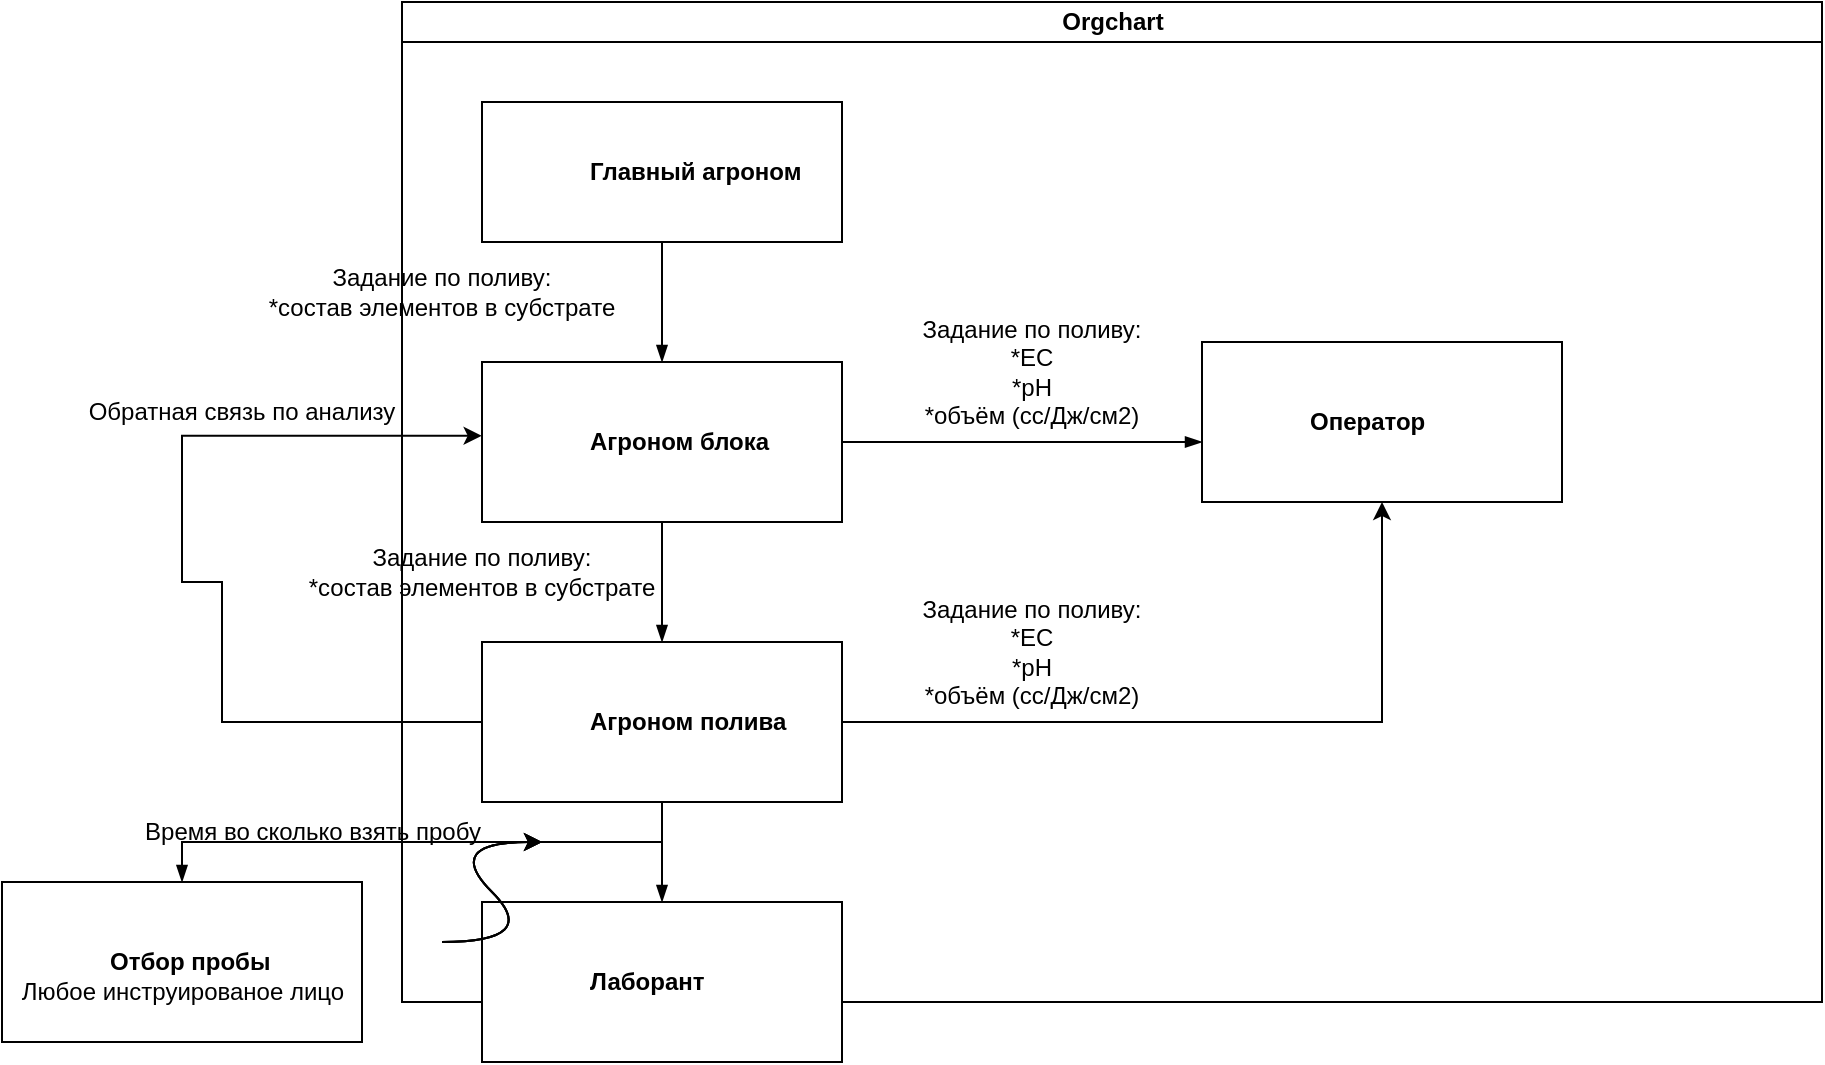 <mxfile version="22.1.7" type="github">
  <diagram id="prtHgNgQTEPvFCAcTncT" name="Page-1">
    <mxGraphModel dx="1815" dy="355" grid="1" gridSize="10" guides="1" tooltips="1" connect="1" arrows="1" fold="1" page="1" pageScale="1" pageWidth="827" pageHeight="1169" math="0" shadow="0">
      <root>
        <mxCell id="0" />
        <mxCell id="1" parent="0" />
        <mxCell id="dNxyNK7c78bLwvsdeMH5-11" value="Orgchart" style="swimlane;html=1;startSize=20;horizontal=1;containerType=tree;glass=0;" parent="1" vertex="1">
          <mxGeometry x="40" y="80" width="710" height="500" as="geometry" />
        </mxCell>
        <UserObject label="Главный агроном" name="Tessa Miller" position="CFO" location="Office 1" email="me@example.com" placeholders="1" link="https://www.draw.io" id="dNxyNK7c78bLwvsdeMH5-12">
          <mxCell style="label;image=https://cdn3.iconfinder.com/data/icons/user-avatars-1/512/users-3-128.png;whiteSpace=wrap;html=1;rounded=0;glass=0;treeMoving=1;treeFolding=1;" parent="dNxyNK7c78bLwvsdeMH5-11" vertex="1">
            <mxGeometry x="40" y="50" width="180" height="70" as="geometry" />
          </mxCell>
        </UserObject>
        <mxCell id="dNxyNK7c78bLwvsdeMH5-13" value="" style="endArrow=blockThin;endFill=1;fontSize=11;edgeStyle=elbowEdgeStyle;elbow=vertical;rounded=0;" parent="dNxyNK7c78bLwvsdeMH5-11" source="dNxyNK7c78bLwvsdeMH5-12" target="dNxyNK7c78bLwvsdeMH5-14" edge="1">
          <mxGeometry relative="1" as="geometry" />
        </mxCell>
        <UserObject label="Агроном блока" name="Edward Morrison" position="Brand Manager" location="Office 2" email="me@example.com" placeholders="1" link="https://www.draw.io" id="dNxyNK7c78bLwvsdeMH5-14">
          <mxCell style="label;image=https://cdn3.iconfinder.com/data/icons/user-avatars-1/512/users-10-3-128.png;whiteSpace=wrap;html=1;rounded=0;glass=0;treeFolding=1;treeMoving=1;" parent="dNxyNK7c78bLwvsdeMH5-11" vertex="1">
            <mxGeometry x="40" y="180" width="180" height="80" as="geometry" />
          </mxCell>
        </UserObject>
        <mxCell id="PdJmOsFQuaddWuugXL4W-1" value="" style="endArrow=blockThin;endFill=1;fontSize=11;edgeStyle=elbowEdgeStyle;elbow=vertical;rounded=0;" edge="1" target="PdJmOsFQuaddWuugXL4W-2" source="dNxyNK7c78bLwvsdeMH5-14" parent="dNxyNK7c78bLwvsdeMH5-11">
          <mxGeometry relative="1" as="geometry">
            <mxPoint x="390" y="200" as="sourcePoint" />
          </mxGeometry>
        </mxCell>
        <mxCell id="PdJmOsFQuaddWuugXL4W-13" style="edgeStyle=orthogonalEdgeStyle;rounded=0;orthogonalLoop=1;jettySize=auto;html=1;" edge="1" parent="dNxyNK7c78bLwvsdeMH5-11" source="PdJmOsFQuaddWuugXL4W-2" target="PdJmOsFQuaddWuugXL4W-6">
          <mxGeometry relative="1" as="geometry" />
        </mxCell>
        <UserObject label="Агроном полива" name="Edward Morrison" position="Brand Manager" location="Office 2" email="me@example.com" placeholders="1" link="https://www.draw.io" id="PdJmOsFQuaddWuugXL4W-2">
          <mxCell style="label;image=https://cdn3.iconfinder.com/data/icons/user-avatars-1/512/users-10-3-128.png;whiteSpace=wrap;html=1;rounded=0;glass=0;treeFolding=1;treeMoving=1;" vertex="1" parent="dNxyNK7c78bLwvsdeMH5-11">
            <mxGeometry x="40" y="320" width="180" height="80" as="geometry" />
          </mxCell>
        </UserObject>
        <mxCell id="PdJmOsFQuaddWuugXL4W-3" value="" style="endArrow=blockThin;endFill=1;fontSize=11;edgeStyle=elbowEdgeStyle;elbow=vertical;rounded=0;" edge="1" target="PdJmOsFQuaddWuugXL4W-4" source="PdJmOsFQuaddWuugXL4W-2" parent="dNxyNK7c78bLwvsdeMH5-11">
          <mxGeometry relative="1" as="geometry">
            <mxPoint x="170" y="340" as="sourcePoint" />
          </mxGeometry>
        </mxCell>
        <UserObject label="Лаборант" name="Edward Morrison" position="Brand Manager" location="Office 2" email="me@example.com" placeholders="1" link="https://www.draw.io" id="PdJmOsFQuaddWuugXL4W-4">
          <mxCell style="label;image=https://cdn3.iconfinder.com/data/icons/user-avatars-1/512/users-10-3-128.png;whiteSpace=wrap;html=1;rounded=0;glass=0;treeFolding=1;treeMoving=1;" vertex="1" parent="dNxyNK7c78bLwvsdeMH5-11">
            <mxGeometry x="40" y="450" width="180" height="80" as="geometry" />
          </mxCell>
        </UserObject>
        <UserObject label="Оператор" name="Edward Morrison" position="Brand Manager" location="Office 2" email="me@example.com" placeholders="1" link="https://www.draw.io" id="PdJmOsFQuaddWuugXL4W-6">
          <mxCell style="label;image=https://cdn3.iconfinder.com/data/icons/user-avatars-1/512/users-10-3-128.png;whiteSpace=wrap;html=1;rounded=0;glass=0;treeFolding=1;treeMoving=1;" vertex="1" parent="dNxyNK7c78bLwvsdeMH5-11">
            <mxGeometry x="400" y="170" width="180" height="80" as="geometry" />
          </mxCell>
        </UserObject>
        <mxCell id="PdJmOsFQuaddWuugXL4W-5" value="" style="endArrow=blockThin;endFill=1;fontSize=11;edgeStyle=elbowEdgeStyle;elbow=vertical;rounded=0;" edge="1" target="PdJmOsFQuaddWuugXL4W-6" parent="dNxyNK7c78bLwvsdeMH5-11">
          <mxGeometry relative="1" as="geometry">
            <mxPoint x="220" y="220" as="sourcePoint" />
            <Array as="points">
              <mxPoint x="260" y="220" />
              <mxPoint x="-110" y="220" />
            </Array>
          </mxGeometry>
        </mxCell>
        <mxCell id="PdJmOsFQuaddWuugXL4W-11" value="Задание по поливу:&lt;br&gt;*ЕС&lt;br&gt;*рН&lt;br&gt;*объём (сс/Дж/см2)" style="text;html=1;strokeColor=none;fillColor=none;align=center;verticalAlign=middle;whiteSpace=wrap;rounded=0;" vertex="1" parent="dNxyNK7c78bLwvsdeMH5-11">
          <mxGeometry x="230" y="170" width="170" height="30" as="geometry" />
        </mxCell>
        <mxCell id="PdJmOsFQuaddWuugXL4W-14" value="Задание по поливу:&lt;br&gt;*ЕС&lt;br&gt;*рН&lt;br&gt;*объём (сс/Дж/см2)" style="text;html=1;strokeColor=none;fillColor=none;align=center;verticalAlign=middle;whiteSpace=wrap;rounded=0;" vertex="1" parent="dNxyNK7c78bLwvsdeMH5-11">
          <mxGeometry x="230" y="310" width="170" height="30" as="geometry" />
        </mxCell>
        <mxCell id="PdJmOsFQuaddWuugXL4W-16" style="edgeStyle=orthogonalEdgeStyle;rounded=0;orthogonalLoop=1;jettySize=auto;html=1;entryX=-0.001;entryY=0.461;entryDx=0;entryDy=0;entryPerimeter=0;" edge="1" parent="dNxyNK7c78bLwvsdeMH5-11" source="PdJmOsFQuaddWuugXL4W-2" target="dNxyNK7c78bLwvsdeMH5-14">
          <mxGeometry relative="1" as="geometry">
            <Array as="points">
              <mxPoint x="-90" y="360" />
              <mxPoint x="-90" y="290" />
              <mxPoint x="-110" y="290" />
              <mxPoint x="-110" y="217" />
            </Array>
          </mxGeometry>
        </mxCell>
        <mxCell id="PdJmOsFQuaddWuugXL4W-12" value="Задание по поливу:&lt;br&gt;*состав элементов в субстрате" style="text;html=1;strokeColor=none;fillColor=none;align=center;verticalAlign=middle;whiteSpace=wrap;rounded=0;" vertex="1" parent="dNxyNK7c78bLwvsdeMH5-11">
          <mxGeometry x="-70" y="270" width="220" height="30" as="geometry" />
        </mxCell>
        <UserObject label="Отбор пробы" name="Edward Morrison" position="Brand Manager" location="Office 2" email="me@example.com" placeholders="1" link="https://www.draw.io" id="PdJmOsFQuaddWuugXL4W-10">
          <mxCell style="label;image=https://cdn3.iconfinder.com/data/icons/user-avatars-1/512/users-10-3-128.png;whiteSpace=wrap;html=1;rounded=0;glass=0;treeFolding=1;treeMoving=1;" vertex="1" parent="1">
            <mxGeometry x="-160" y="520" width="180" height="80" as="geometry" />
          </mxCell>
        </UserObject>
        <mxCell id="PdJmOsFQuaddWuugXL4W-9" value="" style="endArrow=blockThin;endFill=1;fontSize=11;edgeStyle=elbowEdgeStyle;elbow=vertical;rounded=0;" edge="1" target="PdJmOsFQuaddWuugXL4W-10" source="PdJmOsFQuaddWuugXL4W-2" parent="1">
          <mxGeometry relative="1" as="geometry">
            <mxPoint x="210" y="540" as="sourcePoint" />
          </mxGeometry>
        </mxCell>
        <mxCell id="PdJmOsFQuaddWuugXL4W-15" value="Задание по поливу:&lt;br&gt;*состав элементов в субстрате" style="text;html=1;strokeColor=none;fillColor=none;align=center;verticalAlign=middle;whiteSpace=wrap;rounded=0;" vertex="1" parent="1">
          <mxGeometry x="-50" y="210" width="220" height="30" as="geometry" />
        </mxCell>
        <mxCell id="PdJmOsFQuaddWuugXL4W-17" value="Обратная связь по анализу" style="text;html=1;strokeColor=none;fillColor=none;align=center;verticalAlign=middle;whiteSpace=wrap;rounded=0;" vertex="1" parent="1">
          <mxGeometry x="-150" y="270" width="220" height="30" as="geometry" />
        </mxCell>
        <mxCell id="PdJmOsFQuaddWuugXL4W-18" value="Любое инструированое лицо" style="text;html=1;align=center;verticalAlign=middle;resizable=0;points=[];autosize=1;strokeColor=none;fillColor=none;" vertex="1" parent="1">
          <mxGeometry x="-160" y="560" width="180" height="30" as="geometry" />
        </mxCell>
        <mxCell id="PdJmOsFQuaddWuugXL4W-19" value="Время во сколько взять пробу" style="text;html=1;align=center;verticalAlign=middle;resizable=0;points=[];autosize=1;strokeColor=none;fillColor=none;" vertex="1" parent="1">
          <mxGeometry x="-100" y="480" width="190" height="30" as="geometry" />
        </mxCell>
        <mxCell id="PdJmOsFQuaddWuugXL4W-20" value="" style="curved=1;endArrow=classic;html=1;rounded=0;" edge="1" parent="1">
          <mxGeometry width="50" height="50" relative="1" as="geometry">
            <mxPoint x="60" y="550" as="sourcePoint" />
            <mxPoint x="110" y="500" as="targetPoint" />
            <Array as="points">
              <mxPoint x="110" y="550" />
              <mxPoint x="60" y="500" />
            </Array>
          </mxGeometry>
        </mxCell>
        <mxCell id="PdJmOsFQuaddWuugXL4W-21" value="" style="curved=1;endArrow=classic;html=1;rounded=0;" edge="1" parent="1">
          <mxGeometry width="50" height="50" relative="1" as="geometry">
            <mxPoint x="60" y="550" as="sourcePoint" />
            <mxPoint x="110" y="500" as="targetPoint" />
            <Array as="points">
              <mxPoint x="110" y="550" />
              <mxPoint x="60" y="500" />
            </Array>
          </mxGeometry>
        </mxCell>
        <mxCell id="PdJmOsFQuaddWuugXL4W-22" value="" style="curved=1;endArrow=classic;html=1;rounded=0;" edge="1" parent="1">
          <mxGeometry width="50" height="50" relative="1" as="geometry">
            <mxPoint x="60" y="550" as="sourcePoint" />
            <mxPoint x="110" y="500" as="targetPoint" />
            <Array as="points">
              <mxPoint x="110" y="550" />
              <mxPoint x="60" y="500" />
            </Array>
          </mxGeometry>
        </mxCell>
      </root>
    </mxGraphModel>
  </diagram>
</mxfile>
